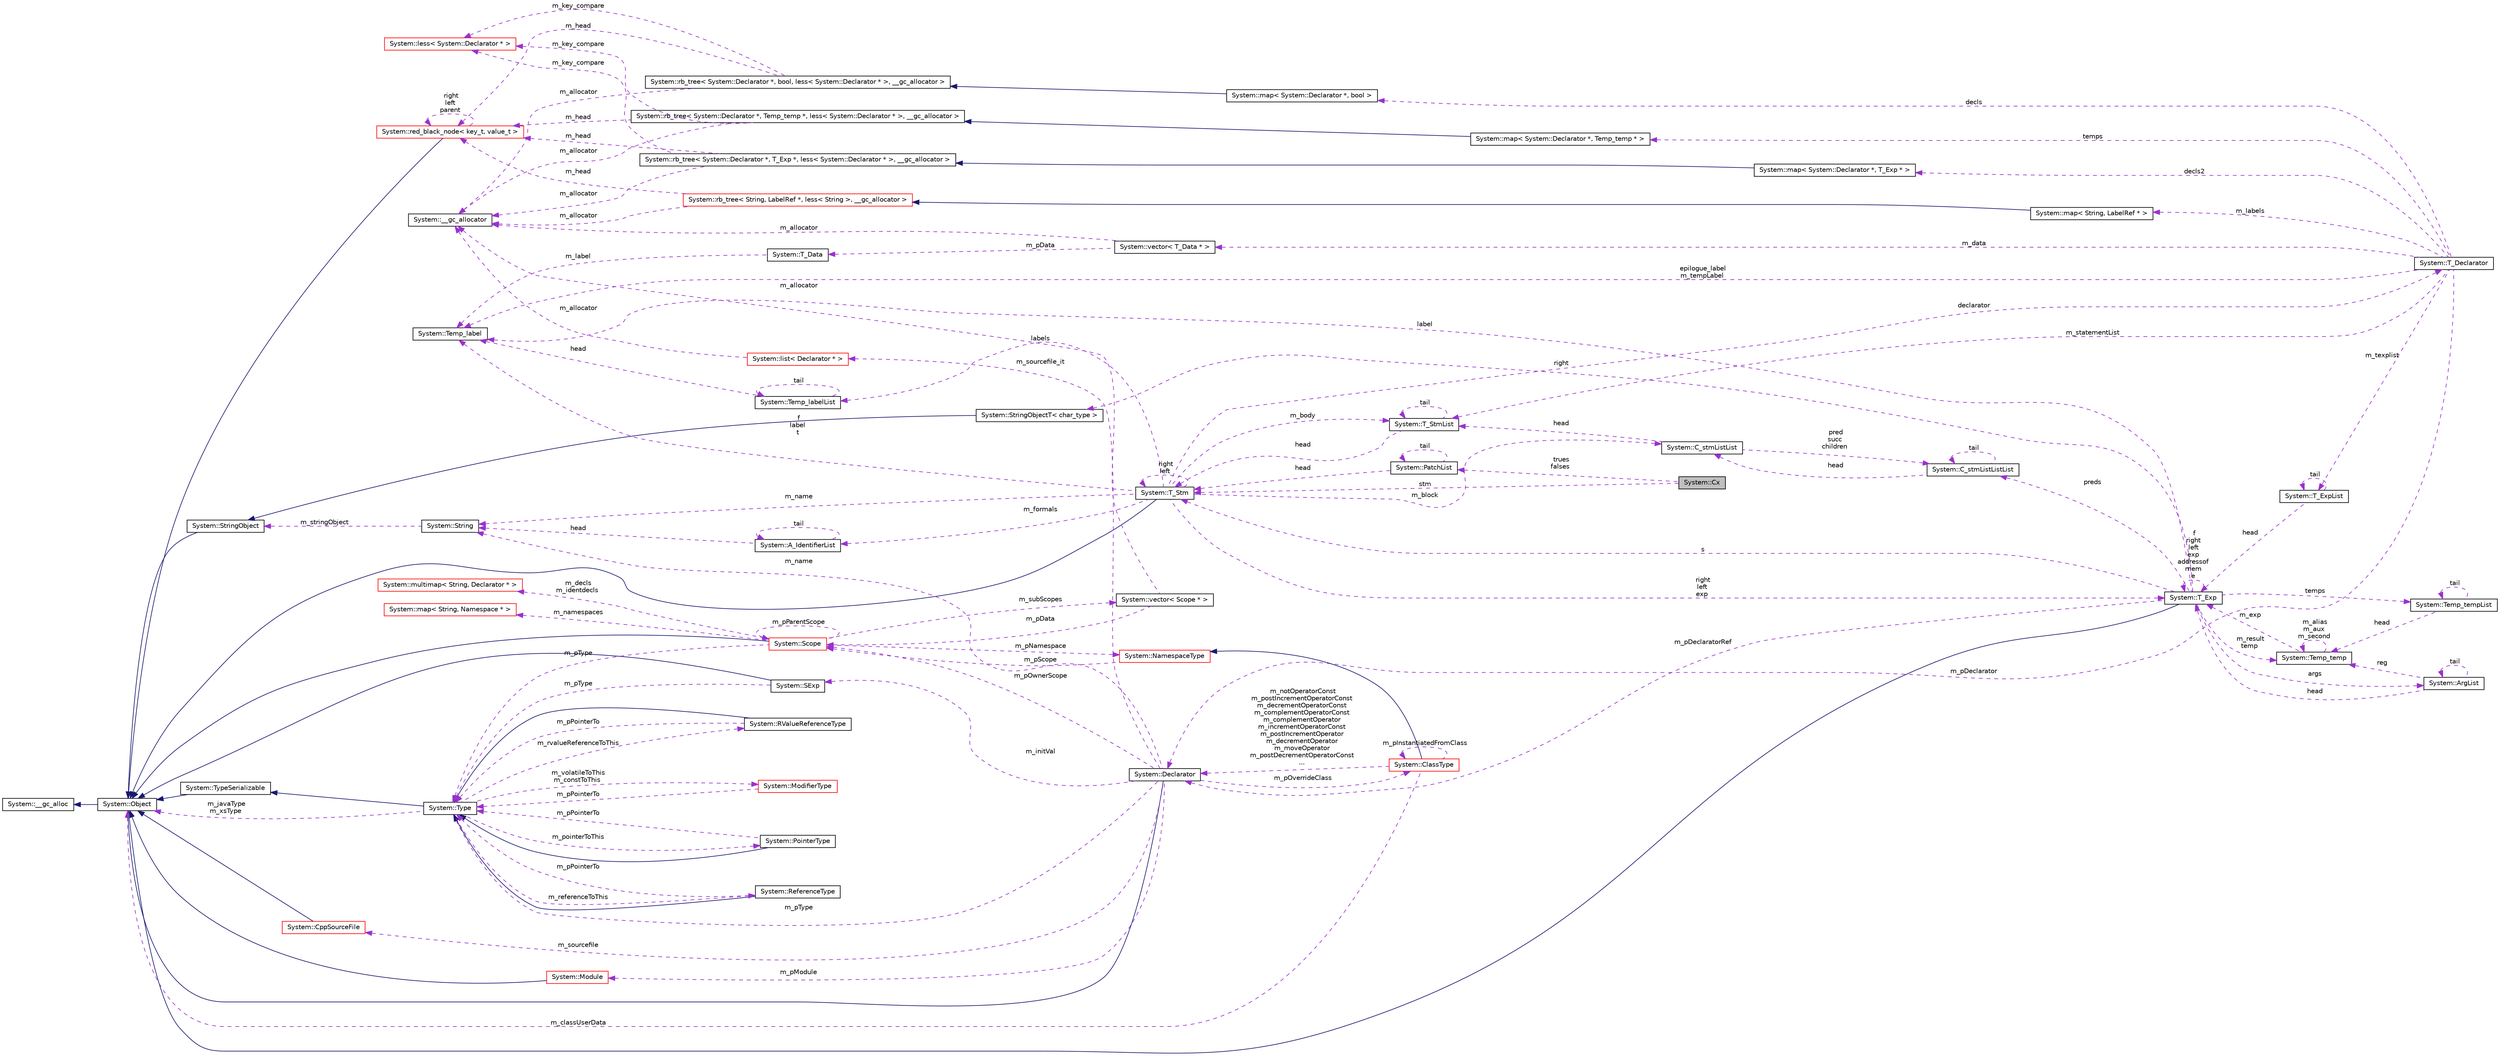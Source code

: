 digraph G
{
  edge [fontname="Helvetica",fontsize="10",labelfontname="Helvetica",labelfontsize="10"];
  node [fontname="Helvetica",fontsize="10",shape=record];
  rankdir="LR";
  Node1 [label="System::Cx",height=0.2,width=0.4,color="black", fillcolor="grey75", style="filled" fontcolor="black"];
  Node2 -> Node1 [dir="back",color="darkorchid3",fontsize="10",style="dashed",label=" stm" ,fontname="Helvetica"];
  Node2 [label="System::T_Stm",height=0.2,width=0.4,color="black", fillcolor="white", style="filled",URL="$class_system_1_1_t___stm.html"];
  Node3 -> Node2 [dir="back",color="midnightblue",fontsize="10",style="solid",fontname="Helvetica"];
  Node3 [label="System::Object",height=0.2,width=0.4,color="black", fillcolor="white", style="filled",URL="$class_system_1_1_object.html"];
  Node4 -> Node3 [dir="back",color="midnightblue",fontsize="10",style="solid",fontname="Helvetica"];
  Node4 [label="System::__gc_alloc",height=0.2,width=0.4,color="black", fillcolor="white", style="filled",URL="$class_system_1_1____gc__alloc.html"];
  Node2 -> Node2 [dir="back",color="darkorchid3",fontsize="10",style="dashed",label=" right\nleft" ,fontname="Helvetica"];
  Node5 -> Node2 [dir="back",color="darkorchid3",fontsize="10",style="dashed",label=" m_body" ,fontname="Helvetica"];
  Node5 [label="System::T_StmList",height=0.2,width=0.4,color="black", fillcolor="white", style="filled",URL="$class_system_1_1_t___stm_list.html"];
  Node2 -> Node5 [dir="back",color="darkorchid3",fontsize="10",style="dashed",label=" head" ,fontname="Helvetica"];
  Node5 -> Node5 [dir="back",color="darkorchid3",fontsize="10",style="dashed",label=" tail" ,fontname="Helvetica"];
  Node6 -> Node2 [dir="back",color="darkorchid3",fontsize="10",style="dashed",label=" labels" ,fontname="Helvetica"];
  Node6 [label="System::Temp_labelList",height=0.2,width=0.4,color="black", fillcolor="white", style="filled",URL="$struct_system_1_1_temp__label_list.html"];
  Node6 -> Node6 [dir="back",color="darkorchid3",fontsize="10",style="dashed",label=" tail" ,fontname="Helvetica"];
  Node7 -> Node6 [dir="back",color="darkorchid3",fontsize="10",style="dashed",label=" head" ,fontname="Helvetica"];
  Node7 [label="System::Temp_label",height=0.2,width=0.4,color="black", fillcolor="white", style="filled",URL="$class_system_1_1_temp__label.html"];
  Node7 -> Node2 [dir="back",color="darkorchid3",fontsize="10",style="dashed",label=" f\nlabel\nt" ,fontname="Helvetica"];
  Node8 -> Node2 [dir="back",color="darkorchid3",fontsize="10",style="dashed",label=" declarator" ,fontname="Helvetica"];
  Node8 [label="System::T_Declarator",height=0.2,width=0.4,color="black", fillcolor="white", style="filled",URL="$class_system_1_1_t___declarator.html"];
  Node9 -> Node8 [dir="back",color="darkorchid3",fontsize="10",style="dashed",label=" decls" ,fontname="Helvetica"];
  Node9 [label="System::map\< System::Declarator *, bool \>",height=0.2,width=0.4,color="black", fillcolor="white", style="filled",URL="$class_system_1_1map.html"];
  Node10 -> Node9 [dir="back",color="midnightblue",fontsize="10",style="solid",fontname="Helvetica"];
  Node10 [label="System::rb_tree\< System::Declarator *, bool, less\< System::Declarator * \>, __gc_allocator \>",height=0.2,width=0.4,color="black", fillcolor="white", style="filled",URL="$class_system_1_1rb__tree.html"];
  Node11 -> Node10 [dir="back",color="darkorchid3",fontsize="10",style="dashed",label=" m_allocator" ,fontname="Helvetica"];
  Node11 [label="System::__gc_allocator",height=0.2,width=0.4,color="black", fillcolor="white", style="filled",URL="$class_system_1_1____gc__allocator.html"];
  Node12 -> Node10 [dir="back",color="darkorchid3",fontsize="10",style="dashed",label=" m_key_compare" ,fontname="Helvetica"];
  Node12 [label="System::less\< System::Declarator * \>",height=0.2,width=0.4,color="red", fillcolor="white", style="filled",URL="$class_system_1_1less.html"];
  Node13 -> Node10 [dir="back",color="darkorchid3",fontsize="10",style="dashed",label=" m_head" ,fontname="Helvetica"];
  Node13 [label="System::red_black_node\< key_t, value_t \>",height=0.2,width=0.4,color="red", fillcolor="white", style="filled",URL="$class_system_1_1red__black__node.html"];
  Node3 -> Node13 [dir="back",color="midnightblue",fontsize="10",style="solid",fontname="Helvetica"];
  Node13 -> Node13 [dir="back",color="darkorchid3",fontsize="10",style="dashed",label=" right\nleft\nparent" ,fontname="Helvetica"];
  Node14 -> Node8 [dir="back",color="darkorchid3",fontsize="10",style="dashed",label=" m_texplist" ,fontname="Helvetica"];
  Node14 [label="System::T_ExpList",height=0.2,width=0.4,color="black", fillcolor="white", style="filled",URL="$class_system_1_1_t___exp_list.html"];
  Node14 -> Node14 [dir="back",color="darkorchid3",fontsize="10",style="dashed",label=" tail" ,fontname="Helvetica"];
  Node15 -> Node14 [dir="back",color="darkorchid3",fontsize="10",style="dashed",label=" head" ,fontname="Helvetica"];
  Node15 [label="System::T_Exp",height=0.2,width=0.4,color="black", fillcolor="white", style="filled",URL="$class_system_1_1_t___exp.html"];
  Node3 -> Node15 [dir="back",color="midnightblue",fontsize="10",style="solid",fontname="Helvetica"];
  Node16 -> Node15 [dir="back",color="darkorchid3",fontsize="10",style="dashed",label=" preds" ,fontname="Helvetica"];
  Node16 [label="System::C_stmListListList",height=0.2,width=0.4,color="black", fillcolor="white", style="filled",URL="$class_system_1_1_c__stm_list_list_list.html"];
  Node16 -> Node16 [dir="back",color="darkorchid3",fontsize="10",style="dashed",label=" tail" ,fontname="Helvetica"];
  Node17 -> Node16 [dir="back",color="darkorchid3",fontsize="10",style="dashed",label=" head" ,fontname="Helvetica"];
  Node17 [label="System::C_stmListList",height=0.2,width=0.4,color="black", fillcolor="white", style="filled",URL="$class_system_1_1_c__stm_list_list.html"];
  Node16 -> Node17 [dir="back",color="darkorchid3",fontsize="10",style="dashed",label=" pred\nsucc\nchildren" ,fontname="Helvetica"];
  Node5 -> Node17 [dir="back",color="darkorchid3",fontsize="10",style="dashed",label=" head" ,fontname="Helvetica"];
  Node2 -> Node15 [dir="back",color="darkorchid3",fontsize="10",style="dashed",label=" s" ,fontname="Helvetica"];
  Node18 -> Node15 [dir="back",color="darkorchid3",fontsize="10",style="dashed",label=" temps" ,fontname="Helvetica"];
  Node18 [label="System::Temp_tempList",height=0.2,width=0.4,color="black", fillcolor="white", style="filled",URL="$class_system_1_1_temp__temp_list.html"];
  Node18 -> Node18 [dir="back",color="darkorchid3",fontsize="10",style="dashed",label=" tail" ,fontname="Helvetica"];
  Node19 -> Node18 [dir="back",color="darkorchid3",fontsize="10",style="dashed",label=" head" ,fontname="Helvetica"];
  Node19 [label="System::Temp_temp",height=0.2,width=0.4,color="black", fillcolor="white", style="filled",URL="$class_system_1_1_temp__temp.html"];
  Node19 -> Node19 [dir="back",color="darkorchid3",fontsize="10",style="dashed",label=" m_alias\nm_aux\nm_second" ,fontname="Helvetica"];
  Node15 -> Node19 [dir="back",color="darkorchid3",fontsize="10",style="dashed",label=" m_exp" ,fontname="Helvetica"];
  Node7 -> Node15 [dir="back",color="darkorchid3",fontsize="10",style="dashed",label=" label" ,fontname="Helvetica"];
  Node20 -> Node15 [dir="back",color="darkorchid3",fontsize="10",style="dashed",label=" m_pDeclaratorRef" ,fontname="Helvetica"];
  Node20 [label="System::Declarator",height=0.2,width=0.4,color="black", fillcolor="white", style="filled",URL="$class_system_1_1_declarator.html"];
  Node3 -> Node20 [dir="back",color="midnightblue",fontsize="10",style="solid",fontname="Helvetica"];
  Node21 -> Node20 [dir="back",color="darkorchid3",fontsize="10",style="dashed",label=" m_pType" ,fontname="Helvetica"];
  Node21 [label="System::Type",height=0.2,width=0.4,color="black", fillcolor="white", style="filled",URL="$class_system_1_1_type.html"];
  Node22 -> Node21 [dir="back",color="midnightblue",fontsize="10",style="solid",fontname="Helvetica"];
  Node22 [label="System::TypeSerializable",height=0.2,width=0.4,color="black", fillcolor="white", style="filled",URL="$class_system_1_1_type_serializable.html"];
  Node3 -> Node22 [dir="back",color="midnightblue",fontsize="10",style="solid",fontname="Helvetica"];
  Node23 -> Node21 [dir="back",color="darkorchid3",fontsize="10",style="dashed",label=" m_pointerToThis" ,fontname="Helvetica"];
  Node23 [label="System::PointerType",height=0.2,width=0.4,color="black", fillcolor="white", style="filled",URL="$class_system_1_1_pointer_type.html"];
  Node21 -> Node23 [dir="back",color="midnightblue",fontsize="10",style="solid",fontname="Helvetica"];
  Node21 -> Node23 [dir="back",color="darkorchid3",fontsize="10",style="dashed",label=" m_pPointerTo" ,fontname="Helvetica"];
  Node24 -> Node21 [dir="back",color="darkorchid3",fontsize="10",style="dashed",label=" m_referenceToThis" ,fontname="Helvetica"];
  Node24 [label="System::ReferenceType",height=0.2,width=0.4,color="black", fillcolor="white", style="filled",URL="$class_system_1_1_reference_type.html"];
  Node21 -> Node24 [dir="back",color="midnightblue",fontsize="10",style="solid",fontname="Helvetica"];
  Node21 -> Node24 [dir="back",color="darkorchid3",fontsize="10",style="dashed",label=" m_pPointerTo" ,fontname="Helvetica"];
  Node25 -> Node21 [dir="back",color="darkorchid3",fontsize="10",style="dashed",label=" m_rvalueReferenceToThis" ,fontname="Helvetica"];
  Node25 [label="System::RValueReferenceType",height=0.2,width=0.4,color="black", fillcolor="white", style="filled",URL="$class_system_1_1_r_value_reference_type.html"];
  Node21 -> Node25 [dir="back",color="midnightblue",fontsize="10",style="solid",fontname="Helvetica"];
  Node21 -> Node25 [dir="back",color="darkorchid3",fontsize="10",style="dashed",label=" m_pPointerTo" ,fontname="Helvetica"];
  Node26 -> Node21 [dir="back",color="darkorchid3",fontsize="10",style="dashed",label=" m_volatileToThis\nm_constToThis" ,fontname="Helvetica"];
  Node26 [label="System::ModifierType",height=0.2,width=0.4,color="red", fillcolor="white", style="filled",URL="$class_system_1_1_modifier_type.html"];
  Node21 -> Node26 [dir="back",color="darkorchid3",fontsize="10",style="dashed",label=" m_pPointerTo" ,fontname="Helvetica"];
  Node3 -> Node21 [dir="back",color="darkorchid3",fontsize="10",style="dashed",label=" m_javaType\nm_xsType" ,fontname="Helvetica"];
  Node27 -> Node20 [dir="back",color="darkorchid3",fontsize="10",style="dashed",label=" m_pOwnerScope" ,fontname="Helvetica"];
  Node27 [label="System::Scope",height=0.2,width=0.4,color="red", fillcolor="white", style="filled",URL="$class_system_1_1_scope.html"];
  Node3 -> Node27 [dir="back",color="midnightblue",fontsize="10",style="solid",fontname="Helvetica"];
  Node21 -> Node27 [dir="back",color="darkorchid3",fontsize="10",style="dashed",label=" m_pType" ,fontname="Helvetica"];
  Node28 -> Node27 [dir="back",color="darkorchid3",fontsize="10",style="dashed",label=" m_subScopes" ,fontname="Helvetica"];
  Node28 [label="System::vector\< Scope * \>",height=0.2,width=0.4,color="black", fillcolor="white", style="filled",URL="$class_system_1_1vector.html"];
  Node27 -> Node28 [dir="back",color="darkorchid3",fontsize="10",style="dashed",label=" m_pData" ,fontname="Helvetica"];
  Node11 -> Node28 [dir="back",color="darkorchid3",fontsize="10",style="dashed",label=" m_allocator" ,fontname="Helvetica"];
  Node27 -> Node27 [dir="back",color="darkorchid3",fontsize="10",style="dashed",label=" m_pParentScope" ,fontname="Helvetica"];
  Node29 -> Node27 [dir="back",color="darkorchid3",fontsize="10",style="dashed",label=" m_decls\nm_identdecls" ,fontname="Helvetica"];
  Node29 [label="System::multimap\< String, Declarator * \>",height=0.2,width=0.4,color="red", fillcolor="white", style="filled",URL="$class_system_1_1multimap.html"];
  Node30 -> Node27 [dir="back",color="darkorchid3",fontsize="10",style="dashed",label=" m_pNamespace" ,fontname="Helvetica"];
  Node30 [label="System::NamespaceType",height=0.2,width=0.4,color="red", fillcolor="white", style="filled",URL="$class_system_1_1_namespace_type.html"];
  Node27 -> Node30 [dir="back",color="darkorchid3",fontsize="10",style="dashed",label=" m_pScope" ,fontname="Helvetica"];
  Node31 -> Node27 [dir="back",color="darkorchid3",fontsize="10",style="dashed",label=" m_namespaces" ,fontname="Helvetica"];
  Node31 [label="System::map\< String, Namespace * \>",height=0.2,width=0.4,color="red", fillcolor="white", style="filled",URL="$class_system_1_1map.html"];
  Node32 -> Node20 [dir="back",color="darkorchid3",fontsize="10",style="dashed",label=" m_initVal" ,fontname="Helvetica"];
  Node32 [label="System::SExp",height=0.2,width=0.4,color="black", fillcolor="white", style="filled",URL="$class_system_1_1_s_exp.html"];
  Node3 -> Node32 [dir="back",color="midnightblue",fontsize="10",style="solid",fontname="Helvetica"];
  Node21 -> Node32 [dir="back",color="darkorchid3",fontsize="10",style="dashed",label=" m_pType" ,fontname="Helvetica"];
  Node33 -> Node20 [dir="back",color="darkorchid3",fontsize="10",style="dashed",label=" m_sourcefile" ,fontname="Helvetica"];
  Node33 [label="System::CppSourceFile",height=0.2,width=0.4,color="red", fillcolor="white", style="filled",URL="$class_system_1_1_cpp_source_file.html"];
  Node3 -> Node33 [dir="back",color="midnightblue",fontsize="10",style="solid",fontname="Helvetica"];
  Node34 -> Node20 [dir="back",color="darkorchid3",fontsize="10",style="dashed",label=" m_pOverrideClass" ,fontname="Helvetica"];
  Node34 [label="System::ClassType",height=0.2,width=0.4,color="red", fillcolor="white", style="filled",URL="$class_system_1_1_class_type.html"];
  Node30 -> Node34 [dir="back",color="midnightblue",fontsize="10",style="solid",fontname="Helvetica"];
  Node20 -> Node34 [dir="back",color="darkorchid3",fontsize="10",style="dashed",label=" m_notOperatorConst\nm_postIncrementOperatorConst\nm_decrementOperatorConst\nm_complementOperatorConst\nm_complementOperator\nm_incrementOperatorConst\nm_postIncrementOperator\nm_decrementOperator\nm_moveOperator\nm_postDecrementOperatorConst\n..." ,fontname="Helvetica"];
  Node34 -> Node34 [dir="back",color="darkorchid3",fontsize="10",style="dashed",label=" m_pInstantiatedFromClass" ,fontname="Helvetica"];
  Node3 -> Node34 [dir="back",color="darkorchid3",fontsize="10",style="dashed",label=" m_classUserData" ,fontname="Helvetica"];
  Node35 -> Node20 [dir="back",color="darkorchid3",fontsize="10",style="dashed",label=" m_name" ,fontname="Helvetica"];
  Node35 [label="System::String",height=0.2,width=0.4,color="black", fillcolor="white", style="filled",URL="$class_system_1_1_string.html"];
  Node36 -> Node35 [dir="back",color="darkorchid3",fontsize="10",style="dashed",label=" m_stringObject" ,fontname="Helvetica"];
  Node36 [label="System::StringObject",height=0.2,width=0.4,color="black", fillcolor="white", style="filled",URL="$class_system_1_1_string_object.html"];
  Node3 -> Node36 [dir="back",color="midnightblue",fontsize="10",style="solid",fontname="Helvetica"];
  Node37 -> Node20 [dir="back",color="darkorchid3",fontsize="10",style="dashed",label=" m_pModule" ,fontname="Helvetica"];
  Node37 [label="System::Module",height=0.2,width=0.4,color="red", fillcolor="white", style="filled",URL="$class_system_1_1_module.html"];
  Node3 -> Node37 [dir="back",color="midnightblue",fontsize="10",style="solid",fontname="Helvetica"];
  Node38 -> Node20 [dir="back",color="darkorchid3",fontsize="10",style="dashed",label=" m_sourcefile_it" ,fontname="Helvetica"];
  Node38 [label="System::list\< Declarator * \>",height=0.2,width=0.4,color="red", fillcolor="white", style="filled",URL="$class_system_1_1list.html"];
  Node11 -> Node38 [dir="back",color="darkorchid3",fontsize="10",style="dashed",label=" m_allocator" ,fontname="Helvetica"];
  Node39 -> Node15 [dir="back",color="darkorchid3",fontsize="10",style="dashed",label=" args" ,fontname="Helvetica"];
  Node39 [label="System::ArgList",height=0.2,width=0.4,color="black", fillcolor="white", style="filled",URL="$class_system_1_1_arg_list.html"];
  Node39 -> Node39 [dir="back",color="darkorchid3",fontsize="10",style="dashed",label=" tail" ,fontname="Helvetica"];
  Node19 -> Node39 [dir="back",color="darkorchid3",fontsize="10",style="dashed",label=" reg" ,fontname="Helvetica"];
  Node15 -> Node39 [dir="back",color="darkorchid3",fontsize="10",style="dashed",label=" head" ,fontname="Helvetica"];
  Node19 -> Node15 [dir="back",color="darkorchid3",fontsize="10",style="dashed",label=" m_result\ntemp" ,fontname="Helvetica"];
  Node15 -> Node15 [dir="back",color="darkorchid3",fontsize="10",style="dashed",label=" f\nright\nleft\nexp\naddressof\nmem\ne" ,fontname="Helvetica"];
  Node40 -> Node15 [dir="back",color="darkorchid3",fontsize="10",style="dashed",label=" right" ,fontname="Helvetica"];
  Node40 [label="System::StringObjectT\< char_type \>",height=0.2,width=0.4,color="black", fillcolor="white", style="filled",URL="$class_system_1_1_string_object_t.html"];
  Node36 -> Node40 [dir="back",color="midnightblue",fontsize="10",style="solid",fontname="Helvetica"];
  Node5 -> Node8 [dir="back",color="darkorchid3",fontsize="10",style="dashed",label=" m_statementList" ,fontname="Helvetica"];
  Node7 -> Node8 [dir="back",color="darkorchid3",fontsize="10",style="dashed",label=" epilogue_label\nm_tempLabel" ,fontname="Helvetica"];
  Node20 -> Node8 [dir="back",color="darkorchid3",fontsize="10",style="dashed",label=" m_pDeclarator" ,fontname="Helvetica"];
  Node41 -> Node8 [dir="back",color="darkorchid3",fontsize="10",style="dashed",label=" temps" ,fontname="Helvetica"];
  Node41 [label="System::map\< System::Declarator *, Temp_temp * \>",height=0.2,width=0.4,color="black", fillcolor="white", style="filled",URL="$class_system_1_1map.html"];
  Node42 -> Node41 [dir="back",color="midnightblue",fontsize="10",style="solid",fontname="Helvetica"];
  Node42 [label="System::rb_tree\< System::Declarator *, Temp_temp *, less\< System::Declarator * \>, __gc_allocator \>",height=0.2,width=0.4,color="black", fillcolor="white", style="filled",URL="$class_system_1_1rb__tree.html"];
  Node11 -> Node42 [dir="back",color="darkorchid3",fontsize="10",style="dashed",label=" m_allocator" ,fontname="Helvetica"];
  Node12 -> Node42 [dir="back",color="darkorchid3",fontsize="10",style="dashed",label=" m_key_compare" ,fontname="Helvetica"];
  Node13 -> Node42 [dir="back",color="darkorchid3",fontsize="10",style="dashed",label=" m_head" ,fontname="Helvetica"];
  Node43 -> Node8 [dir="back",color="darkorchid3",fontsize="10",style="dashed",label=" m_data" ,fontname="Helvetica"];
  Node43 [label="System::vector\< T_Data * \>",height=0.2,width=0.4,color="black", fillcolor="white", style="filled",URL="$class_system_1_1vector.html"];
  Node11 -> Node43 [dir="back",color="darkorchid3",fontsize="10",style="dashed",label=" m_allocator" ,fontname="Helvetica"];
  Node44 -> Node43 [dir="back",color="darkorchid3",fontsize="10",style="dashed",label=" m_pData" ,fontname="Helvetica"];
  Node44 [label="System::T_Data",height=0.2,width=0.4,color="black", fillcolor="white", style="filled",URL="$class_system_1_1_t___data.html"];
  Node7 -> Node44 [dir="back",color="darkorchid3",fontsize="10",style="dashed",label=" m_label" ,fontname="Helvetica"];
  Node45 -> Node8 [dir="back",color="darkorchid3",fontsize="10",style="dashed",label=" m_labels" ,fontname="Helvetica"];
  Node45 [label="System::map\< String, LabelRef * \>",height=0.2,width=0.4,color="black", fillcolor="white", style="filled",URL="$class_system_1_1map.html"];
  Node46 -> Node45 [dir="back",color="midnightblue",fontsize="10",style="solid",fontname="Helvetica"];
  Node46 [label="System::rb_tree\< String, LabelRef *, less\< String \>, __gc_allocator \>",height=0.2,width=0.4,color="red", fillcolor="white", style="filled",URL="$class_system_1_1rb__tree.html"];
  Node11 -> Node46 [dir="back",color="darkorchid3",fontsize="10",style="dashed",label=" m_allocator" ,fontname="Helvetica"];
  Node13 -> Node46 [dir="back",color="darkorchid3",fontsize="10",style="dashed",label=" m_head" ,fontname="Helvetica"];
  Node47 -> Node8 [dir="back",color="darkorchid3",fontsize="10",style="dashed",label=" decls2" ,fontname="Helvetica"];
  Node47 [label="System::map\< System::Declarator *, T_Exp * \>",height=0.2,width=0.4,color="black", fillcolor="white", style="filled",URL="$class_system_1_1map.html"];
  Node48 -> Node47 [dir="back",color="midnightblue",fontsize="10",style="solid",fontname="Helvetica"];
  Node48 [label="System::rb_tree\< System::Declarator *, T_Exp *, less\< System::Declarator * \>, __gc_allocator \>",height=0.2,width=0.4,color="black", fillcolor="white", style="filled",URL="$class_system_1_1rb__tree.html"];
  Node11 -> Node48 [dir="back",color="darkorchid3",fontsize="10",style="dashed",label=" m_allocator" ,fontname="Helvetica"];
  Node12 -> Node48 [dir="back",color="darkorchid3",fontsize="10",style="dashed",label=" m_key_compare" ,fontname="Helvetica"];
  Node13 -> Node48 [dir="back",color="darkorchid3",fontsize="10",style="dashed",label=" m_head" ,fontname="Helvetica"];
  Node15 -> Node2 [dir="back",color="darkorchid3",fontsize="10",style="dashed",label=" right\nleft\nexp" ,fontname="Helvetica"];
  Node49 -> Node2 [dir="back",color="darkorchid3",fontsize="10",style="dashed",label=" m_formals" ,fontname="Helvetica"];
  Node49 [label="System::A_IdentifierList",height=0.2,width=0.4,color="black", fillcolor="white", style="filled",URL="$class_system_1_1_a___identifier_list.html"];
  Node49 -> Node49 [dir="back",color="darkorchid3",fontsize="10",style="dashed",label=" tail" ,fontname="Helvetica"];
  Node35 -> Node49 [dir="back",color="darkorchid3",fontsize="10",style="dashed",label=" head" ,fontname="Helvetica"];
  Node35 -> Node2 [dir="back",color="darkorchid3",fontsize="10",style="dashed",label=" m_name" ,fontname="Helvetica"];
  Node17 -> Node2 [dir="back",color="darkorchid3",fontsize="10",style="dashed",label=" m_block" ,fontname="Helvetica"];
  Node50 -> Node1 [dir="back",color="darkorchid3",fontsize="10",style="dashed",label=" trues\nfalses" ,fontname="Helvetica"];
  Node50 [label="System::PatchList",height=0.2,width=0.4,color="black", fillcolor="white", style="filled",URL="$class_system_1_1_patch_list.html"];
  Node2 -> Node50 [dir="back",color="darkorchid3",fontsize="10",style="dashed",label=" head" ,fontname="Helvetica"];
  Node50 -> Node50 [dir="back",color="darkorchid3",fontsize="10",style="dashed",label=" tail" ,fontname="Helvetica"];
}

